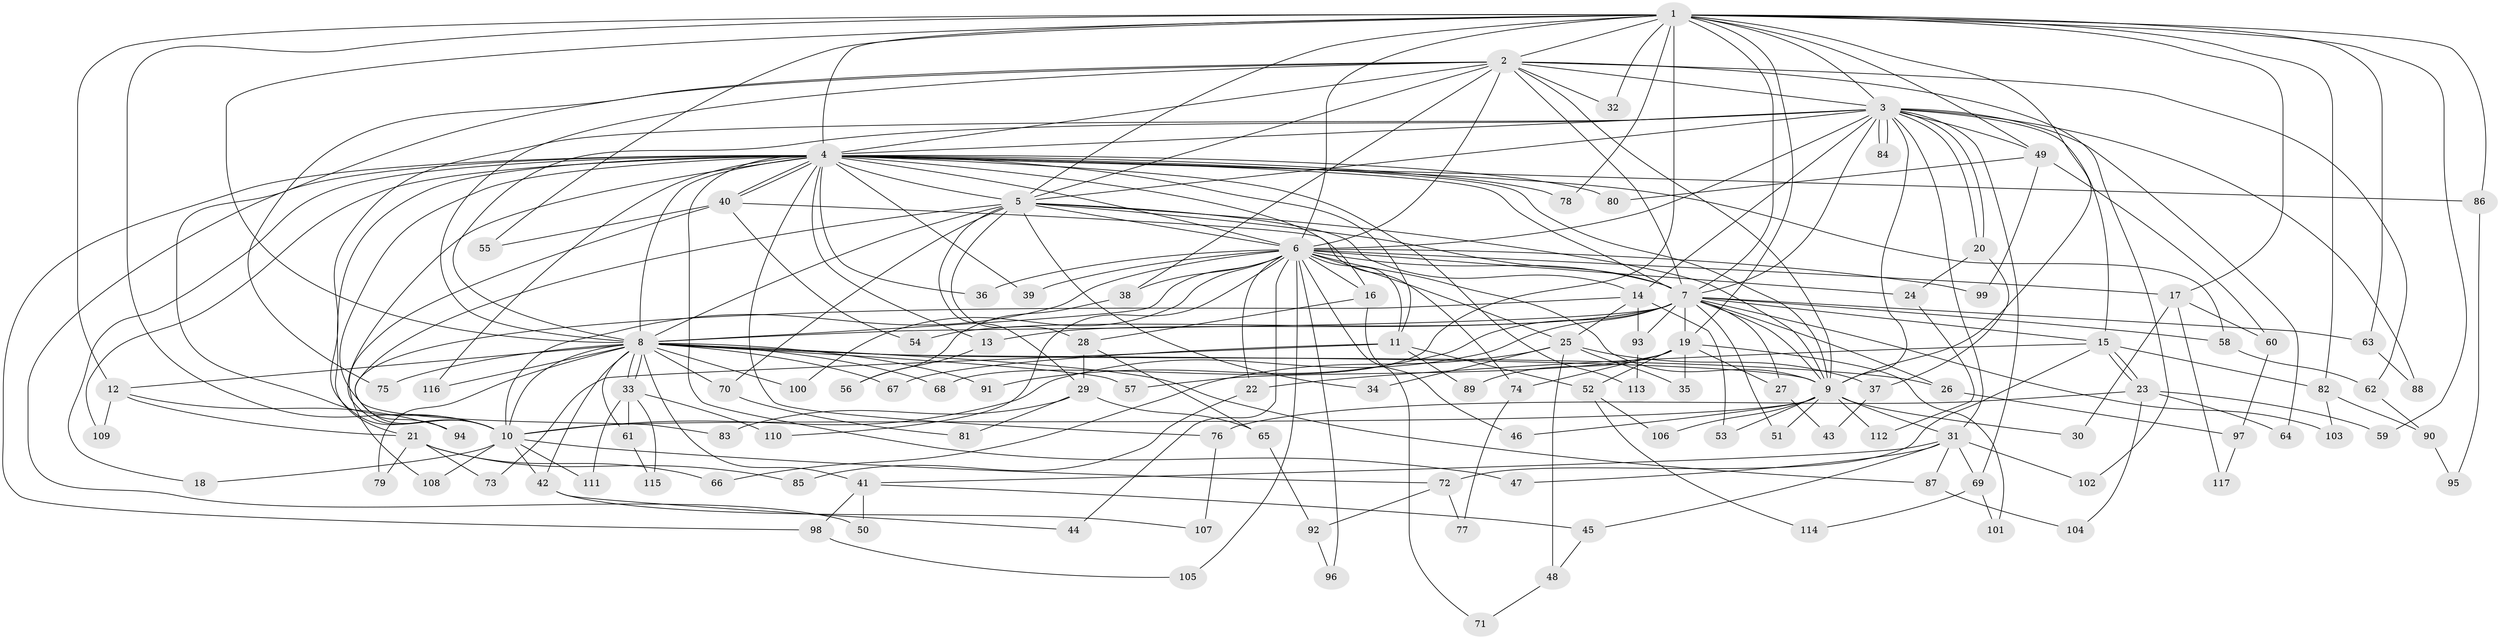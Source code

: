 // coarse degree distribution, {15: 0.021739130434782608, 30: 0.021739130434782608, 17: 0.021739130434782608, 25: 0.021739130434782608, 12: 0.021739130434782608, 9: 0.06521739130434782, 6: 0.06521739130434782, 3: 0.13043478260869565, 2: 0.45652173913043476, 4: 0.08695652173913043, 5: 0.021739130434782608, 1: 0.06521739130434782}
// Generated by graph-tools (version 1.1) at 2025/17/03/04/25 18:17:39]
// undirected, 117 vertices, 259 edges
graph export_dot {
graph [start="1"]
  node [color=gray90,style=filled];
  1;
  2;
  3;
  4;
  5;
  6;
  7;
  8;
  9;
  10;
  11;
  12;
  13;
  14;
  15;
  16;
  17;
  18;
  19;
  20;
  21;
  22;
  23;
  24;
  25;
  26;
  27;
  28;
  29;
  30;
  31;
  32;
  33;
  34;
  35;
  36;
  37;
  38;
  39;
  40;
  41;
  42;
  43;
  44;
  45;
  46;
  47;
  48;
  49;
  50;
  51;
  52;
  53;
  54;
  55;
  56;
  57;
  58;
  59;
  60;
  61;
  62;
  63;
  64;
  65;
  66;
  67;
  68;
  69;
  70;
  71;
  72;
  73;
  74;
  75;
  76;
  77;
  78;
  79;
  80;
  81;
  82;
  83;
  84;
  85;
  86;
  87;
  88;
  89;
  90;
  91;
  92;
  93;
  94;
  95;
  96;
  97;
  98;
  99;
  100;
  101;
  102;
  103;
  104;
  105;
  106;
  107;
  108;
  109;
  110;
  111;
  112;
  113;
  114;
  115;
  116;
  117;
  1 -- 2;
  1 -- 3;
  1 -- 4;
  1 -- 5;
  1 -- 6;
  1 -- 7;
  1 -- 8;
  1 -- 9;
  1 -- 10;
  1 -- 12;
  1 -- 17;
  1 -- 19;
  1 -- 32;
  1 -- 49;
  1 -- 55;
  1 -- 59;
  1 -- 63;
  1 -- 68;
  1 -- 78;
  1 -- 82;
  1 -- 86;
  2 -- 3;
  2 -- 4;
  2 -- 5;
  2 -- 6;
  2 -- 7;
  2 -- 8;
  2 -- 9;
  2 -- 10;
  2 -- 32;
  2 -- 38;
  2 -- 62;
  2 -- 75;
  2 -- 102;
  3 -- 4;
  3 -- 5;
  3 -- 6;
  3 -- 7;
  3 -- 8;
  3 -- 9;
  3 -- 10;
  3 -- 14;
  3 -- 15;
  3 -- 20;
  3 -- 20;
  3 -- 31;
  3 -- 49;
  3 -- 64;
  3 -- 69;
  3 -- 84;
  3 -- 84;
  3 -- 88;
  4 -- 5;
  4 -- 6;
  4 -- 7;
  4 -- 8;
  4 -- 9;
  4 -- 10;
  4 -- 11;
  4 -- 13;
  4 -- 16;
  4 -- 18;
  4 -- 21;
  4 -- 36;
  4 -- 39;
  4 -- 40;
  4 -- 40;
  4 -- 47;
  4 -- 50;
  4 -- 58;
  4 -- 76;
  4 -- 78;
  4 -- 80;
  4 -- 83;
  4 -- 86;
  4 -- 98;
  4 -- 109;
  4 -- 113;
  4 -- 116;
  5 -- 6;
  5 -- 7;
  5 -- 8;
  5 -- 9;
  5 -- 10;
  5 -- 14;
  5 -- 28;
  5 -- 29;
  5 -- 34;
  5 -- 70;
  6 -- 7;
  6 -- 8;
  6 -- 9;
  6 -- 10;
  6 -- 11;
  6 -- 16;
  6 -- 17;
  6 -- 22;
  6 -- 24;
  6 -- 25;
  6 -- 36;
  6 -- 38;
  6 -- 39;
  6 -- 44;
  6 -- 71;
  6 -- 96;
  6 -- 99;
  6 -- 100;
  6 -- 105;
  6 -- 110;
  7 -- 8;
  7 -- 9;
  7 -- 10;
  7 -- 13;
  7 -- 15;
  7 -- 19;
  7 -- 26;
  7 -- 27;
  7 -- 51;
  7 -- 54;
  7 -- 58;
  7 -- 63;
  7 -- 91;
  7 -- 93;
  7 -- 103;
  8 -- 9;
  8 -- 10;
  8 -- 12;
  8 -- 26;
  8 -- 33;
  8 -- 33;
  8 -- 41;
  8 -- 42;
  8 -- 57;
  8 -- 61;
  8 -- 67;
  8 -- 68;
  8 -- 70;
  8 -- 75;
  8 -- 79;
  8 -- 87;
  8 -- 91;
  8 -- 100;
  8 -- 116;
  9 -- 10;
  9 -- 30;
  9 -- 31;
  9 -- 46;
  9 -- 51;
  9 -- 53;
  9 -- 106;
  9 -- 112;
  10 -- 18;
  10 -- 42;
  10 -- 72;
  10 -- 108;
  10 -- 111;
  11 -- 52;
  11 -- 67;
  11 -- 73;
  11 -- 89;
  12 -- 21;
  12 -- 94;
  12 -- 109;
  13 -- 56;
  14 -- 25;
  14 -- 53;
  14 -- 93;
  14 -- 94;
  15 -- 22;
  15 -- 23;
  15 -- 23;
  15 -- 72;
  15 -- 82;
  16 -- 28;
  16 -- 46;
  17 -- 30;
  17 -- 60;
  17 -- 117;
  19 -- 27;
  19 -- 35;
  19 -- 52;
  19 -- 57;
  19 -- 74;
  19 -- 89;
  19 -- 101;
  20 -- 24;
  20 -- 37;
  21 -- 66;
  21 -- 73;
  21 -- 79;
  21 -- 85;
  22 -- 85;
  23 -- 59;
  23 -- 64;
  23 -- 76;
  23 -- 104;
  24 -- 112;
  25 -- 34;
  25 -- 35;
  25 -- 37;
  25 -- 48;
  25 -- 66;
  26 -- 97;
  27 -- 43;
  28 -- 29;
  28 -- 65;
  29 -- 65;
  29 -- 81;
  29 -- 83;
  31 -- 41;
  31 -- 45;
  31 -- 47;
  31 -- 69;
  31 -- 87;
  31 -- 102;
  33 -- 61;
  33 -- 110;
  33 -- 111;
  33 -- 115;
  37 -- 43;
  38 -- 56;
  40 -- 54;
  40 -- 55;
  40 -- 74;
  40 -- 108;
  41 -- 45;
  41 -- 50;
  41 -- 98;
  42 -- 44;
  42 -- 107;
  45 -- 48;
  48 -- 71;
  49 -- 60;
  49 -- 80;
  49 -- 99;
  52 -- 106;
  52 -- 114;
  58 -- 62;
  60 -- 97;
  61 -- 115;
  62 -- 90;
  63 -- 88;
  65 -- 92;
  69 -- 101;
  69 -- 114;
  70 -- 81;
  72 -- 77;
  72 -- 92;
  74 -- 77;
  76 -- 107;
  82 -- 90;
  82 -- 103;
  86 -- 95;
  87 -- 104;
  90 -- 95;
  92 -- 96;
  93 -- 113;
  97 -- 117;
  98 -- 105;
}
